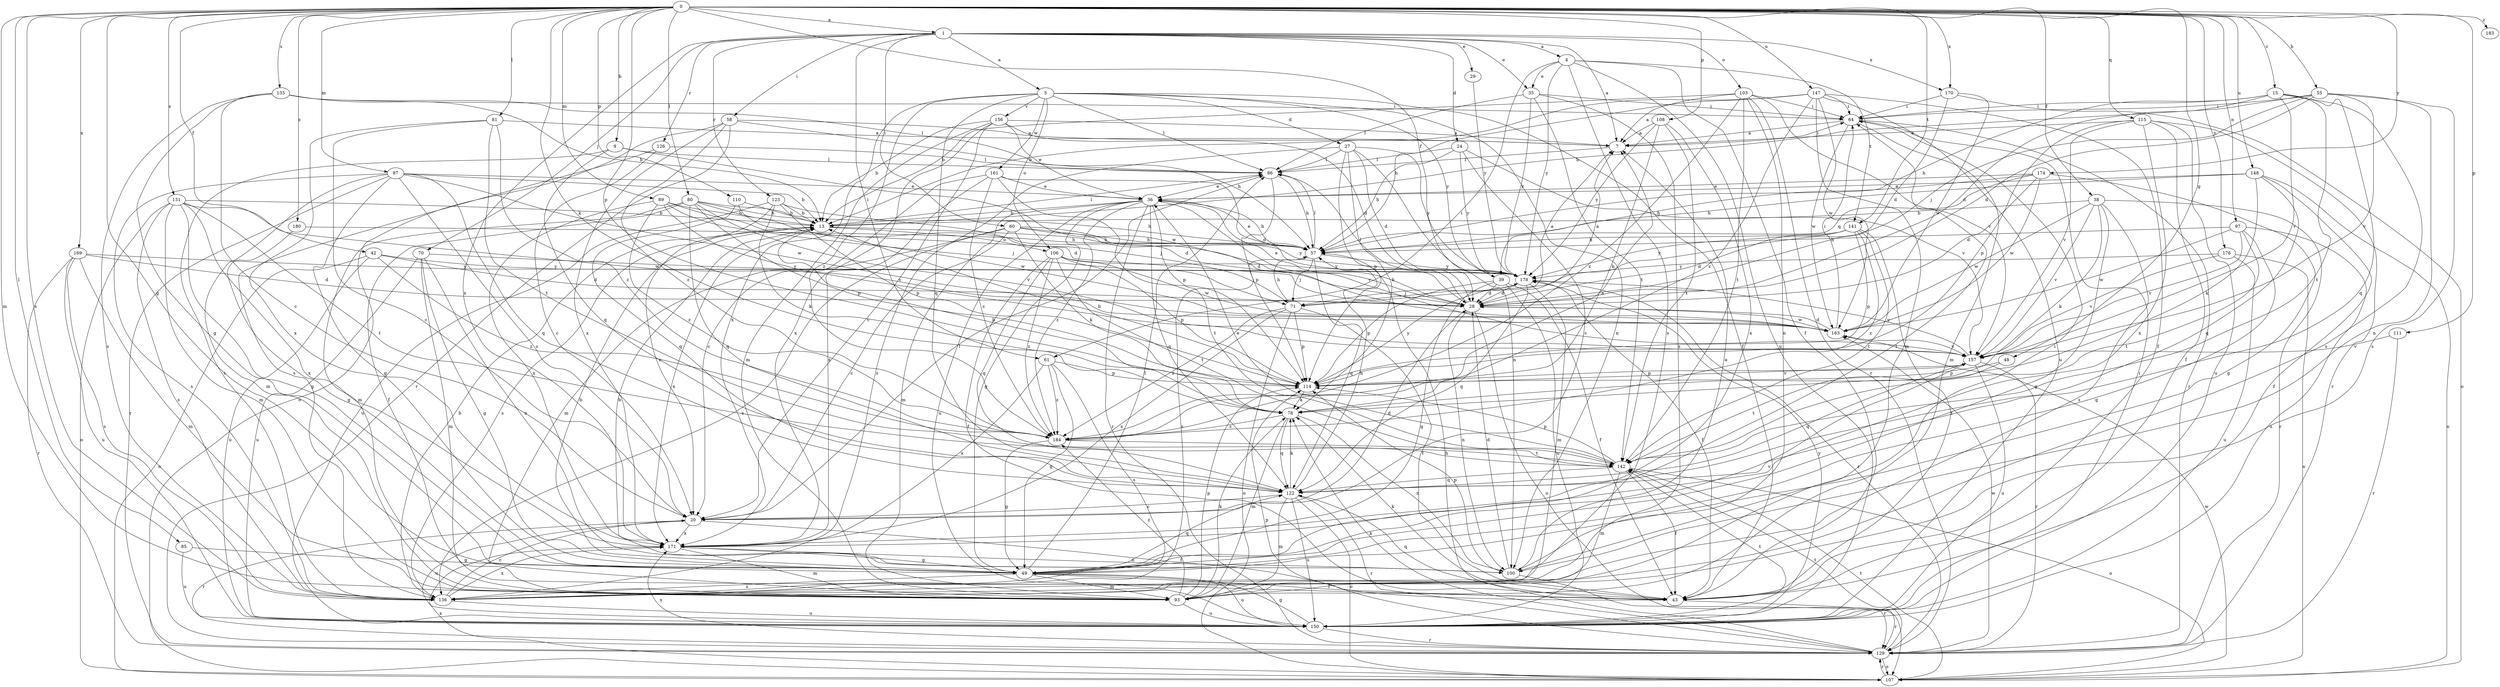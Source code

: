 strict digraph  {
0;
1;
4;
5;
7;
9;
13;
15;
20;
24;
27;
28;
29;
35;
36;
38;
39;
42;
43;
48;
49;
55;
57;
58;
60;
61;
64;
70;
71;
78;
80;
81;
85;
86;
87;
89;
93;
97;
100;
103;
106;
107;
108;
110;
111;
114;
115;
122;
123;
126;
129;
131;
135;
136;
141;
142;
147;
148;
150;
156;
157;
161;
163;
169;
170;
171;
174;
176;
178;
180;
183;
184;
0 -> 1  [label=a];
0 -> 9  [label=b];
0 -> 15  [label=c];
0 -> 38  [label=f];
0 -> 39  [label=f];
0 -> 42  [label=f];
0 -> 48  [label=g];
0 -> 49  [label=g];
0 -> 55  [label=h];
0 -> 78  [label=k];
0 -> 80  [label=l];
0 -> 81  [label=l];
0 -> 85  [label=l];
0 -> 87  [label=m];
0 -> 89  [label=m];
0 -> 93  [label=m];
0 -> 97  [label=n];
0 -> 108  [label=p];
0 -> 110  [label=p];
0 -> 111  [label=p];
0 -> 114  [label=p];
0 -> 115  [label=q];
0 -> 131  [label=s];
0 -> 135  [label=s];
0 -> 136  [label=s];
0 -> 141  [label=t];
0 -> 147  [label=u];
0 -> 148  [label=u];
0 -> 169  [label=x];
0 -> 170  [label=x];
0 -> 174  [label=y];
0 -> 176  [label=y];
0 -> 180  [label=z];
0 -> 183  [label=z];
1 -> 4  [label=a];
1 -> 5  [label=a];
1 -> 7  [label=a];
1 -> 24  [label=d];
1 -> 29  [label=e];
1 -> 35  [label=e];
1 -> 58  [label=i];
1 -> 60  [label=i];
1 -> 61  [label=i];
1 -> 70  [label=j];
1 -> 103  [label=o];
1 -> 123  [label=r];
1 -> 126  [label=r];
1 -> 170  [label=x];
1 -> 171  [label=x];
4 -> 35  [label=e];
4 -> 43  [label=f];
4 -> 61  [label=i];
4 -> 136  [label=s];
4 -> 141  [label=t];
4 -> 150  [label=u];
4 -> 178  [label=y];
5 -> 27  [label=d];
5 -> 43  [label=f];
5 -> 86  [label=l];
5 -> 100  [label=n];
5 -> 106  [label=o];
5 -> 122  [label=q];
5 -> 156  [label=v];
5 -> 161  [label=w];
5 -> 171  [label=x];
5 -> 178  [label=y];
5 -> 184  [label=z];
7 -> 64  [label=i];
7 -> 86  [label=l];
9 -> 86  [label=l];
9 -> 122  [label=q];
9 -> 136  [label=s];
9 -> 163  [label=w];
13 -> 57  [label=h];
13 -> 86  [label=l];
13 -> 106  [label=o];
13 -> 136  [label=s];
13 -> 171  [label=x];
15 -> 28  [label=d];
15 -> 57  [label=h];
15 -> 64  [label=i];
15 -> 122  [label=q];
15 -> 136  [label=s];
15 -> 142  [label=t];
15 -> 157  [label=v];
20 -> 28  [label=d];
20 -> 43  [label=f];
20 -> 86  [label=l];
20 -> 129  [label=r];
20 -> 150  [label=u];
20 -> 171  [label=x];
24 -> 20  [label=c];
24 -> 57  [label=h];
24 -> 86  [label=l];
24 -> 157  [label=v];
24 -> 178  [label=y];
27 -> 28  [label=d];
27 -> 78  [label=k];
27 -> 86  [label=l];
27 -> 100  [label=n];
27 -> 114  [label=p];
27 -> 136  [label=s];
27 -> 178  [label=y];
28 -> 7  [label=a];
28 -> 36  [label=e];
28 -> 86  [label=l];
28 -> 100  [label=n];
28 -> 107  [label=o];
28 -> 163  [label=w];
29 -> 178  [label=y];
35 -> 64  [label=i];
35 -> 86  [label=l];
35 -> 136  [label=s];
35 -> 142  [label=t];
35 -> 178  [label=y];
36 -> 13  [label=b];
36 -> 49  [label=g];
36 -> 57  [label=h];
36 -> 93  [label=m];
36 -> 122  [label=q];
36 -> 129  [label=r];
36 -> 142  [label=t];
36 -> 150  [label=u];
36 -> 157  [label=v];
36 -> 184  [label=z];
38 -> 13  [label=b];
38 -> 49  [label=g];
38 -> 78  [label=k];
38 -> 129  [label=r];
38 -> 136  [label=s];
38 -> 157  [label=v];
38 -> 163  [label=w];
39 -> 28  [label=d];
39 -> 43  [label=f];
39 -> 49  [label=g];
39 -> 114  [label=p];
39 -> 150  [label=u];
42 -> 28  [label=d];
42 -> 107  [label=o];
42 -> 150  [label=u];
42 -> 178  [label=y];
42 -> 184  [label=z];
43 -> 78  [label=k];
43 -> 122  [label=q];
43 -> 129  [label=r];
48 -> 114  [label=p];
48 -> 142  [label=t];
49 -> 13  [label=b];
49 -> 43  [label=f];
49 -> 64  [label=i];
49 -> 86  [label=l];
49 -> 93  [label=m];
49 -> 122  [label=q];
49 -> 136  [label=s];
49 -> 150  [label=u];
49 -> 157  [label=v];
55 -> 13  [label=b];
55 -> 28  [label=d];
55 -> 64  [label=i];
55 -> 71  [label=j];
55 -> 100  [label=n];
55 -> 136  [label=s];
55 -> 157  [label=v];
57 -> 36  [label=e];
57 -> 71  [label=j];
57 -> 86  [label=l];
57 -> 122  [label=q];
57 -> 136  [label=s];
57 -> 178  [label=y];
58 -> 7  [label=a];
58 -> 57  [label=h];
58 -> 107  [label=o];
58 -> 129  [label=r];
58 -> 171  [label=x];
58 -> 184  [label=z];
60 -> 20  [label=c];
60 -> 28  [label=d];
60 -> 57  [label=h];
60 -> 78  [label=k];
60 -> 93  [label=m];
60 -> 136  [label=s];
60 -> 178  [label=y];
61 -> 49  [label=g];
61 -> 114  [label=p];
61 -> 136  [label=s];
61 -> 171  [label=x];
61 -> 184  [label=z];
64 -> 7  [label=a];
64 -> 93  [label=m];
64 -> 129  [label=r];
64 -> 163  [label=w];
70 -> 49  [label=g];
70 -> 93  [label=m];
70 -> 100  [label=n];
70 -> 150  [label=u];
70 -> 178  [label=y];
71 -> 7  [label=a];
71 -> 43  [label=f];
71 -> 57  [label=h];
71 -> 107  [label=o];
71 -> 114  [label=p];
71 -> 171  [label=x];
71 -> 184  [label=z];
78 -> 13  [label=b];
78 -> 93  [label=m];
78 -> 100  [label=n];
78 -> 122  [label=q];
78 -> 184  [label=z];
80 -> 13  [label=b];
80 -> 28  [label=d];
80 -> 43  [label=f];
80 -> 57  [label=h];
80 -> 93  [label=m];
80 -> 114  [label=p];
80 -> 122  [label=q];
80 -> 157  [label=v];
81 -> 7  [label=a];
81 -> 20  [label=c];
81 -> 142  [label=t];
81 -> 171  [label=x];
81 -> 184  [label=z];
85 -> 49  [label=g];
85 -> 150  [label=u];
86 -> 36  [label=e];
86 -> 57  [label=h];
86 -> 114  [label=p];
87 -> 13  [label=b];
87 -> 20  [label=c];
87 -> 36  [label=e];
87 -> 49  [label=g];
87 -> 93  [label=m];
87 -> 122  [label=q];
87 -> 129  [label=r];
87 -> 136  [label=s];
87 -> 163  [label=w];
89 -> 13  [label=b];
89 -> 28  [label=d];
89 -> 71  [label=j];
89 -> 157  [label=v];
89 -> 171  [label=x];
89 -> 184  [label=z];
93 -> 78  [label=k];
93 -> 114  [label=p];
93 -> 150  [label=u];
93 -> 184  [label=z];
97 -> 49  [label=g];
97 -> 57  [label=h];
97 -> 142  [label=t];
97 -> 150  [label=u];
97 -> 157  [label=v];
97 -> 163  [label=w];
100 -> 7  [label=a];
100 -> 13  [label=b];
100 -> 28  [label=d];
100 -> 64  [label=i];
100 -> 114  [label=p];
100 -> 129  [label=r];
103 -> 7  [label=a];
103 -> 13  [label=b];
103 -> 64  [label=i];
103 -> 100  [label=n];
103 -> 129  [label=r];
103 -> 142  [label=t];
103 -> 157  [label=v];
103 -> 184  [label=z];
106 -> 43  [label=f];
106 -> 114  [label=p];
106 -> 122  [label=q];
106 -> 142  [label=t];
106 -> 163  [label=w];
106 -> 178  [label=y];
106 -> 184  [label=z];
107 -> 129  [label=r];
107 -> 142  [label=t];
107 -> 163  [label=w];
107 -> 171  [label=x];
108 -> 7  [label=a];
108 -> 78  [label=k];
108 -> 142  [label=t];
108 -> 171  [label=x];
108 -> 178  [label=y];
110 -> 13  [label=b];
110 -> 122  [label=q];
110 -> 163  [label=w];
111 -> 129  [label=r];
111 -> 157  [label=v];
114 -> 13  [label=b];
114 -> 78  [label=k];
114 -> 157  [label=v];
114 -> 178  [label=y];
115 -> 7  [label=a];
115 -> 43  [label=f];
115 -> 114  [label=p];
115 -> 129  [label=r];
115 -> 150  [label=u];
115 -> 157  [label=v];
115 -> 171  [label=x];
122 -> 20  [label=c];
122 -> 57  [label=h];
122 -> 78  [label=k];
122 -> 93  [label=m];
122 -> 107  [label=o];
122 -> 129  [label=r];
122 -> 150  [label=u];
123 -> 13  [label=b];
123 -> 20  [label=c];
123 -> 71  [label=j];
123 -> 78  [label=k];
123 -> 114  [label=p];
123 -> 150  [label=u];
126 -> 20  [label=c];
126 -> 86  [label=l];
126 -> 136  [label=s];
129 -> 57  [label=h];
129 -> 78  [label=k];
129 -> 107  [label=o];
129 -> 114  [label=p];
129 -> 142  [label=t];
129 -> 163  [label=w];
129 -> 171  [label=x];
131 -> 13  [label=b];
131 -> 49  [label=g];
131 -> 93  [label=m];
131 -> 107  [label=o];
131 -> 136  [label=s];
131 -> 142  [label=t];
131 -> 163  [label=w];
131 -> 171  [label=x];
135 -> 13  [label=b];
135 -> 20  [label=c];
135 -> 49  [label=g];
135 -> 64  [label=i];
135 -> 86  [label=l];
135 -> 136  [label=s];
136 -> 13  [label=b];
136 -> 20  [label=c];
136 -> 150  [label=u];
136 -> 171  [label=x];
141 -> 28  [label=d];
141 -> 43  [label=f];
141 -> 57  [label=h];
141 -> 114  [label=p];
141 -> 142  [label=t];
141 -> 178  [label=y];
141 -> 184  [label=z];
142 -> 36  [label=e];
142 -> 43  [label=f];
142 -> 93  [label=m];
142 -> 107  [label=o];
142 -> 114  [label=p];
142 -> 122  [label=q];
147 -> 13  [label=b];
147 -> 43  [label=f];
147 -> 57  [label=h];
147 -> 64  [label=i];
147 -> 93  [label=m];
147 -> 150  [label=u];
147 -> 163  [label=w];
147 -> 184  [label=z];
148 -> 36  [label=e];
148 -> 43  [label=f];
148 -> 57  [label=h];
148 -> 78  [label=k];
148 -> 107  [label=o];
148 -> 122  [label=q];
150 -> 49  [label=g];
150 -> 64  [label=i];
150 -> 129  [label=r];
150 -> 142  [label=t];
150 -> 178  [label=y];
156 -> 7  [label=a];
156 -> 13  [label=b];
156 -> 20  [label=c];
156 -> 28  [label=d];
156 -> 36  [label=e];
156 -> 93  [label=m];
156 -> 171  [label=x];
157 -> 114  [label=p];
157 -> 122  [label=q];
157 -> 129  [label=r];
157 -> 150  [label=u];
157 -> 178  [label=y];
161 -> 20  [label=c];
161 -> 28  [label=d];
161 -> 36  [label=e];
161 -> 114  [label=p];
161 -> 171  [label=x];
161 -> 184  [label=z];
163 -> 28  [label=d];
163 -> 64  [label=i];
163 -> 157  [label=v];
169 -> 28  [label=d];
169 -> 93  [label=m];
169 -> 129  [label=r];
169 -> 136  [label=s];
169 -> 150  [label=u];
169 -> 178  [label=y];
170 -> 28  [label=d];
170 -> 64  [label=i];
170 -> 107  [label=o];
170 -> 163  [label=w];
171 -> 49  [label=g];
171 -> 93  [label=m];
171 -> 100  [label=n];
174 -> 28  [label=d];
174 -> 36  [label=e];
174 -> 49  [label=g];
174 -> 57  [label=h];
174 -> 163  [label=w];
174 -> 39  [label=q];
176 -> 107  [label=o];
176 -> 150  [label=u];
176 -> 157  [label=v];
176 -> 178  [label=y];
178 -> 28  [label=d];
178 -> 43  [label=f];
178 -> 71  [label=j];
178 -> 93  [label=m];
178 -> 122  [label=q];
178 -> 129  [label=r];
180 -> 49  [label=g];
180 -> 57  [label=h];
184 -> 7  [label=a];
184 -> 49  [label=g];
184 -> 142  [label=t];
}
